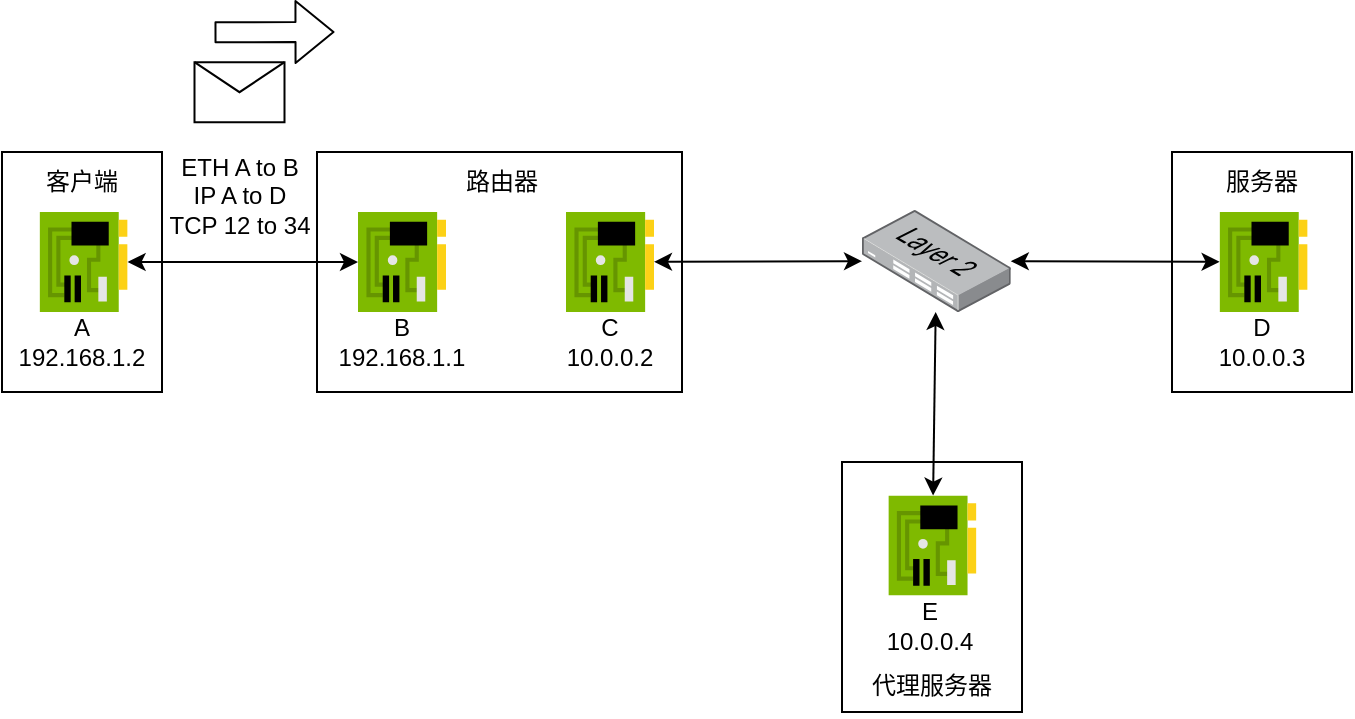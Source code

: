 <mxfile scale="4" border="0">
    <diagram id="0X3G2N7tNAbBKsN83A1v" name="Page-1">
        <mxGraphModel dx="1098" dy="454" grid="1" gridSize="10" guides="1" tooltips="1" connect="1" arrows="1" fold="1" page="1" pageScale="1" pageWidth="827" pageHeight="1169" math="0" shadow="0">
            <root>
                <mxCell id="0"/>
                <mxCell id="1" parent="0"/>
                <mxCell id="33" value="" style="rounded=0;whiteSpace=wrap;html=1;" vertex="1" parent="1">
                    <mxGeometry x="655" y="310" width="90" height="120" as="geometry"/>
                </mxCell>
                <mxCell id="32" value="" style="rounded=0;whiteSpace=wrap;html=1;" vertex="1" parent="1">
                    <mxGeometry x="490" y="465" width="90" height="125" as="geometry"/>
                </mxCell>
                <mxCell id="31" value="" style="rounded=0;whiteSpace=wrap;html=1;" vertex="1" parent="1">
                    <mxGeometry x="227.5" y="310" width="182.5" height="120" as="geometry"/>
                </mxCell>
                <mxCell id="30" value="" style="rounded=0;whiteSpace=wrap;html=1;" vertex="1" parent="1">
                    <mxGeometry x="70" y="310" width="80" height="120" as="geometry"/>
                </mxCell>
                <mxCell id="4" value="客户端" style="text;html=1;strokeColor=none;fillColor=none;align=center;verticalAlign=middle;whiteSpace=wrap;rounded=0;" parent="1" vertex="1">
                    <mxGeometry x="70" y="310.0" width="80" height="30" as="geometry"/>
                </mxCell>
                <mxCell id="5" value="" style="sketch=0;aspect=fixed;html=1;points=[];align=center;image;fontSize=12;image=img/lib/mscae/NetworkInterfaceCard.svg;" parent="1" vertex="1">
                    <mxGeometry x="248.0" y="340" width="44" height="50" as="geometry"/>
                </mxCell>
                <mxCell id="6" value="" style="sketch=0;aspect=fixed;html=1;points=[];align=center;image;fontSize=12;image=img/lib/mscae/NetworkInterfaceCard.svg;" parent="1" vertex="1">
                    <mxGeometry x="88.8" y="340" width="44" height="50" as="geometry"/>
                </mxCell>
                <mxCell id="7" value="A&lt;br&gt;192.168.1.2" style="text;html=1;strokeColor=none;fillColor=none;align=center;verticalAlign=middle;whiteSpace=wrap;rounded=0;" parent="1" vertex="1">
                    <mxGeometry x="70" y="390.0" width="80" height="30" as="geometry"/>
                </mxCell>
                <mxCell id="8" value="路由器" style="text;html=1;strokeColor=none;fillColor=none;align=center;verticalAlign=middle;whiteSpace=wrap;rounded=0;" parent="1" vertex="1">
                    <mxGeometry x="280" y="310.0" width="80" height="30" as="geometry"/>
                </mxCell>
                <mxCell id="9" value="B&lt;br&gt;192.168.1.1" style="text;html=1;strokeColor=none;fillColor=none;align=center;verticalAlign=middle;whiteSpace=wrap;rounded=0;" parent="1" vertex="1">
                    <mxGeometry x="230" y="390.0" width="80" height="30" as="geometry"/>
                </mxCell>
                <mxCell id="10" value="" style="endArrow=classic;startArrow=classic;html=1;" parent="1" source="6" target="5" edge="1">
                    <mxGeometry width="50" height="50" relative="1" as="geometry">
                        <mxPoint x="390" y="330" as="sourcePoint"/>
                        <mxPoint x="440" y="280" as="targetPoint"/>
                    </mxGeometry>
                </mxCell>
                <mxCell id="11" value="" style="sketch=0;aspect=fixed;html=1;points=[];align=center;image;fontSize=12;image=img/lib/mscae/NetworkInterfaceCard.svg;" parent="1" vertex="1">
                    <mxGeometry x="352.0" y="340" width="44" height="50" as="geometry"/>
                </mxCell>
                <mxCell id="12" value="C&lt;br&gt;10.0.0.2" style="text;html=1;strokeColor=none;fillColor=none;align=center;verticalAlign=middle;whiteSpace=wrap;rounded=0;" parent="1" vertex="1">
                    <mxGeometry x="334" y="390.0" width="80" height="30" as="geometry"/>
                </mxCell>
                <mxCell id="14" value="服务器" style="text;html=1;strokeColor=none;fillColor=none;align=center;verticalAlign=middle;whiteSpace=wrap;rounded=0;" parent="1" vertex="1">
                    <mxGeometry x="660" y="310.0" width="80" height="30" as="geometry"/>
                </mxCell>
                <mxCell id="15" value="" style="sketch=0;aspect=fixed;html=1;points=[];align=center;image;fontSize=12;image=img/lib/mscae/NetworkInterfaceCard.svg;" parent="1" vertex="1">
                    <mxGeometry x="678.8" y="340" width="44" height="50" as="geometry"/>
                </mxCell>
                <mxCell id="16" value="D&lt;br&gt;10.0.0.3" style="text;html=1;strokeColor=none;fillColor=none;align=center;verticalAlign=middle;whiteSpace=wrap;rounded=0;" parent="1" vertex="1">
                    <mxGeometry x="660" y="390.0" width="80" height="30" as="geometry"/>
                </mxCell>
                <mxCell id="17" value="" style="endArrow=classic;startArrow=classic;html=1;" parent="1" source="11" target="18" edge="1">
                    <mxGeometry width="50" height="50" relative="1" as="geometry">
                        <mxPoint x="620" y="380" as="sourcePoint"/>
                        <mxPoint x="440" y="240" as="targetPoint"/>
                    </mxGeometry>
                </mxCell>
                <mxCell id="18" value="" style="points=[];aspect=fixed;html=1;align=center;shadow=0;dashed=0;image;image=img/lib/allied_telesis/switch/Switch_24_port_L2.svg;" parent="1" vertex="1">
                    <mxGeometry x="500" y="339" width="74.4" height="51" as="geometry"/>
                </mxCell>
                <mxCell id="19" value="" style="endArrow=classic;startArrow=classic;html=1;" parent="1" source="18" target="15" edge="1">
                    <mxGeometry width="50" height="50" relative="1" as="geometry">
                        <mxPoint x="550" y="290.323" as="sourcePoint"/>
                        <mxPoint x="654" y="290.004" as="targetPoint"/>
                    </mxGeometry>
                </mxCell>
                <mxCell id="23" value="代理服务器" style="text;html=1;strokeColor=none;fillColor=none;align=center;verticalAlign=middle;whiteSpace=wrap;rounded=0;" parent="1" vertex="1">
                    <mxGeometry x="495.2" y="561.8" width="80" height="30" as="geometry"/>
                </mxCell>
                <mxCell id="24" value="" style="sketch=0;aspect=fixed;html=1;points=[];align=center;image;fontSize=12;image=img/lib/mscae/NetworkInterfaceCard.svg;" parent="1" vertex="1">
                    <mxGeometry x="513.2" y="481.8" width="44" height="50" as="geometry"/>
                </mxCell>
                <mxCell id="25" value="E&lt;br&gt;10.0.0.4" style="text;html=1;strokeColor=none;fillColor=none;align=center;verticalAlign=middle;whiteSpace=wrap;rounded=0;" parent="1" vertex="1">
                    <mxGeometry x="494.4" y="531.8" width="80" height="30" as="geometry"/>
                </mxCell>
                <mxCell id="26" value="" style="endArrow=classic;startArrow=classic;html=1;" parent="1" source="18" target="24" edge="1">
                    <mxGeometry width="50" height="50" relative="1" as="geometry">
                        <mxPoint x="540.0" y="440.004" as="sourcePoint"/>
                        <mxPoint x="644.4" y="440.323" as="targetPoint"/>
                    </mxGeometry>
                </mxCell>
                <mxCell id="27" value="" style="shape=message;html=1;html=1;outlineConnect=0;labelPosition=center;verticalLabelPosition=bottom;align=center;verticalAlign=top;" parent="1" vertex="1">
                    <mxGeometry x="166.25" y="265.1" width="45" height="30" as="geometry"/>
                </mxCell>
                <mxCell id="28" value="" style="shape=flexArrow;endArrow=classic;html=1;" parent="1" edge="1">
                    <mxGeometry width="50" height="50" relative="1" as="geometry">
                        <mxPoint x="176.25" y="250.1" as="sourcePoint"/>
                        <mxPoint x="236.25" y="250.0" as="targetPoint"/>
                    </mxGeometry>
                </mxCell>
                <mxCell id="29" value="ETH A to B&lt;br&gt;IP A to D&lt;br&gt;TCP 12 to 34" style="text;html=1;strokeColor=none;fillColor=none;align=center;verticalAlign=middle;whiteSpace=wrap;rounded=0;" parent="1" vertex="1">
                    <mxGeometry x="150" y="301.8" width="77.5" height="60" as="geometry"/>
                </mxCell>
            </root>
        </mxGraphModel>
    </diagram>
</mxfile>